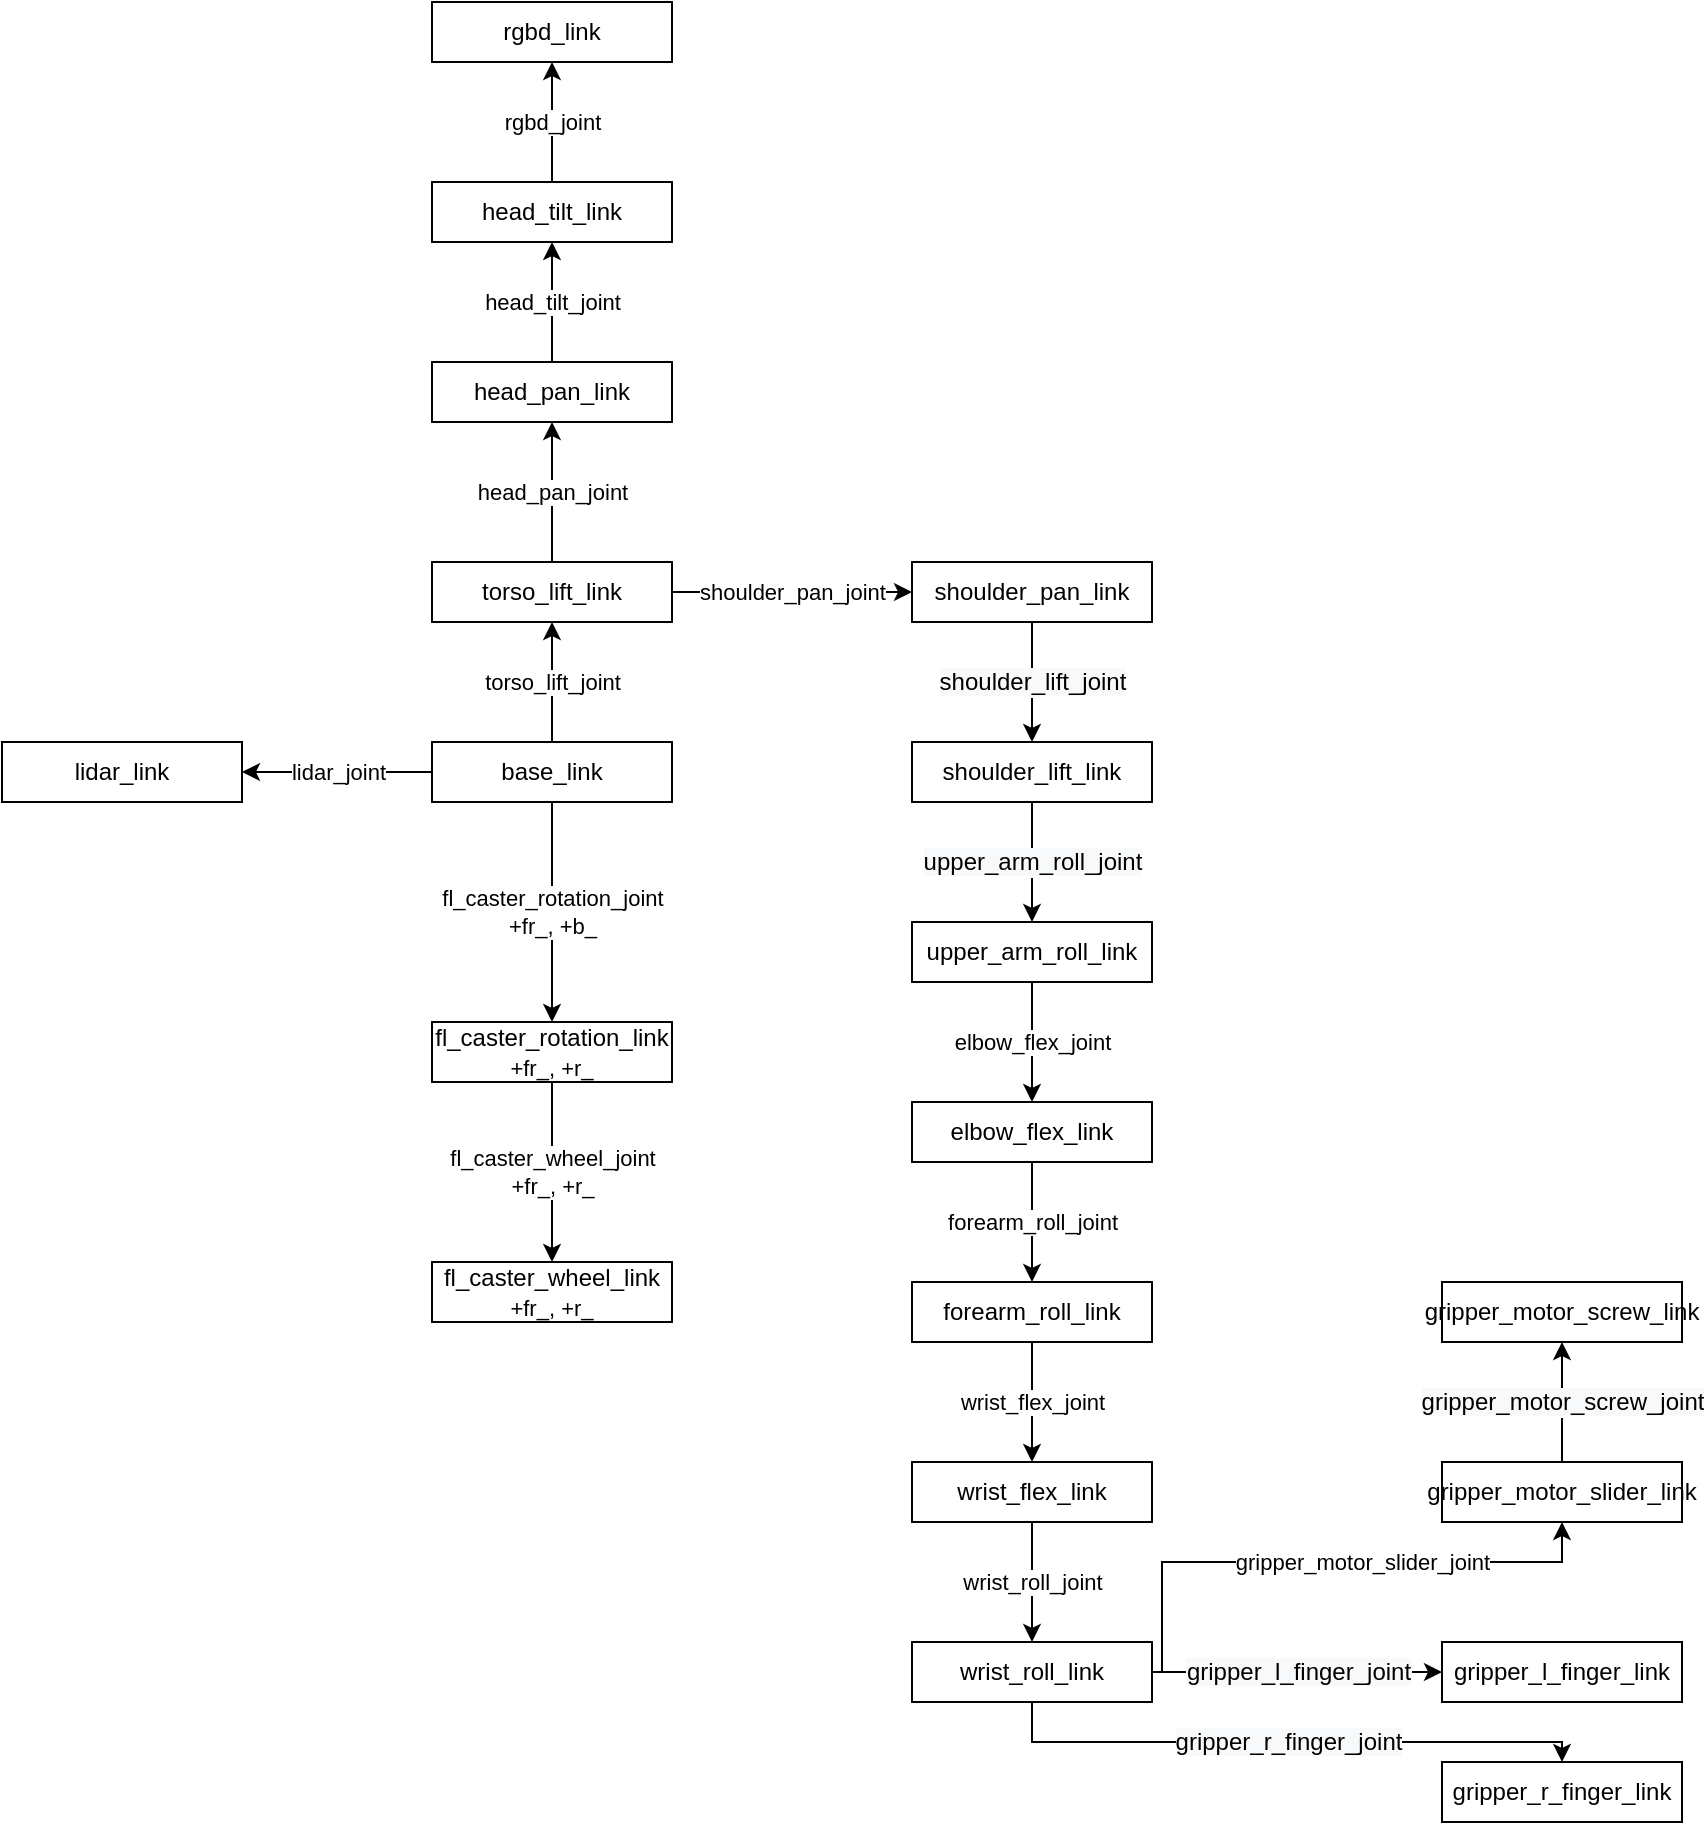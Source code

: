 <mxfile version="14.1.8" type="device"><diagram id="XaCJmowmkIRUuzUl8lDG" name="Page-1"><mxGraphModel dx="2375" dy="2595" grid="1" gridSize="10" guides="1" tooltips="1" connect="1" arrows="1" fold="1" page="1" pageScale="1" pageWidth="850" pageHeight="1100" math="0" shadow="0"><root><mxCell id="0"/><mxCell id="1" parent="0"/><mxCell id="b5R5V3zOFw6U6Ul5AaZz-3" value="fl_caster_rotation_joint&lt;br&gt;+fr_, +b_" style="edgeStyle=orthogonalEdgeStyle;rounded=0;orthogonalLoop=1;jettySize=auto;html=1;" parent="1" source="b5R5V3zOFw6U6Ul5AaZz-1" target="b5R5V3zOFw6U6Ul5AaZz-2" edge="1"><mxGeometry relative="1" as="geometry"/></mxCell><mxCell id="b5R5V3zOFw6U6Ul5AaZz-7" value="torso_lift_joint" style="edgeStyle=orthogonalEdgeStyle;rounded=0;orthogonalLoop=1;jettySize=auto;html=1;" parent="1" source="b5R5V3zOFw6U6Ul5AaZz-1" target="b5R5V3zOFw6U6Ul5AaZz-6" edge="1"><mxGeometry relative="1" as="geometry"/></mxCell><mxCell id="b5R5V3zOFw6U6Ul5AaZz-38" value="lidar_joint" style="edgeStyle=orthogonalEdgeStyle;rounded=0;orthogonalLoop=1;jettySize=auto;html=1;" parent="1" source="b5R5V3zOFw6U6Ul5AaZz-1" target="b5R5V3zOFw6U6Ul5AaZz-36" edge="1"><mxGeometry relative="1" as="geometry"/></mxCell><mxCell id="b5R5V3zOFw6U6Ul5AaZz-1" value="base_link" style="rounded=0;whiteSpace=wrap;html=1;" parent="1" vertex="1"><mxGeometry x="65" y="350" width="120" height="30" as="geometry"/></mxCell><mxCell id="b5R5V3zOFw6U6Ul5AaZz-5" value="fl_caster_wheel_joint&lt;br&gt;+fr_, +r_" style="edgeStyle=orthogonalEdgeStyle;rounded=0;orthogonalLoop=1;jettySize=auto;html=1;" parent="1" source="b5R5V3zOFw6U6Ul5AaZz-2" target="b5R5V3zOFw6U6Ul5AaZz-4" edge="1"><mxGeometry relative="1" as="geometry"/></mxCell><mxCell id="b5R5V3zOFw6U6Ul5AaZz-2" value="fl_caster_rotation_link&lt;br&gt;&lt;span style=&quot;font-size: 11px ; background-color: rgb(255 , 255 , 255)&quot;&gt;+fr_, +r_&lt;/span&gt;" style="rounded=0;whiteSpace=wrap;html=1;" parent="1" vertex="1"><mxGeometry x="65" y="490" width="120" height="30" as="geometry"/></mxCell><mxCell id="b5R5V3zOFw6U6Ul5AaZz-4" value="fl_caster_wheel_link&lt;br&gt;&lt;span style=&quot;font-size: 11px ; background-color: rgb(255 , 255 , 255)&quot;&gt;+fr_, +r_&lt;/span&gt;" style="rounded=0;whiteSpace=wrap;html=1;" parent="1" vertex="1"><mxGeometry x="65" y="610" width="120" height="30" as="geometry"/></mxCell><mxCell id="b5R5V3zOFw6U6Ul5AaZz-9" value="head_pan_joint" style="edgeStyle=orthogonalEdgeStyle;rounded=0;orthogonalLoop=1;jettySize=auto;html=1;" parent="1" source="b5R5V3zOFw6U6Ul5AaZz-6" target="b5R5V3zOFw6U6Ul5AaZz-8" edge="1"><mxGeometry relative="1" as="geometry"/></mxCell><mxCell id="b5R5V3zOFw6U6Ul5AaZz-13" value="shoulder_pan_joint" style="edgeStyle=orthogonalEdgeStyle;rounded=0;orthogonalLoop=1;jettySize=auto;html=1;" parent="1" source="b5R5V3zOFw6U6Ul5AaZz-6" target="b5R5V3zOFw6U6Ul5AaZz-12" edge="1"><mxGeometry relative="1" as="geometry"/></mxCell><mxCell id="b5R5V3zOFw6U6Ul5AaZz-6" value="torso_lift_link" style="rounded=0;whiteSpace=wrap;html=1;" parent="1" vertex="1"><mxGeometry x="65" y="260" width="120" height="30" as="geometry"/></mxCell><mxCell id="b5R5V3zOFw6U6Ul5AaZz-11" value="head_tilt_joint" style="edgeStyle=orthogonalEdgeStyle;rounded=0;orthogonalLoop=1;jettySize=auto;html=1;" parent="1" source="b5R5V3zOFw6U6Ul5AaZz-8" target="b5R5V3zOFw6U6Ul5AaZz-10" edge="1"><mxGeometry relative="1" as="geometry"/></mxCell><mxCell id="b5R5V3zOFw6U6Ul5AaZz-8" value="head_pan_link" style="rounded=0;whiteSpace=wrap;html=1;" parent="1" vertex="1"><mxGeometry x="65" y="160" width="120" height="30" as="geometry"/></mxCell><mxCell id="b5R5V3zOFw6U6Ul5AaZz-35" value="rgbd_joint" style="edgeStyle=orthogonalEdgeStyle;rounded=0;orthogonalLoop=1;jettySize=auto;html=1;" parent="1" source="b5R5V3zOFw6U6Ul5AaZz-10" target="b5R5V3zOFw6U6Ul5AaZz-34" edge="1"><mxGeometry relative="1" as="geometry"/></mxCell><mxCell id="b5R5V3zOFw6U6Ul5AaZz-10" value="head_tilt_link" style="rounded=0;whiteSpace=wrap;html=1;" parent="1" vertex="1"><mxGeometry x="65" y="70" width="120" height="30" as="geometry"/></mxCell><mxCell id="b5R5V3zOFw6U6Ul5AaZz-15" value="&lt;span style=&quot;font-size: 12px ; background-color: rgb(248 , 249 , 250)&quot;&gt;shoulder_lift_joint&lt;/span&gt;" style="edgeStyle=orthogonalEdgeStyle;rounded=0;orthogonalLoop=1;jettySize=auto;html=1;" parent="1" source="b5R5V3zOFw6U6Ul5AaZz-12" target="b5R5V3zOFw6U6Ul5AaZz-14" edge="1"><mxGeometry relative="1" as="geometry"/></mxCell><mxCell id="b5R5V3zOFw6U6Ul5AaZz-12" value="shoulder_pan_link" style="rounded=0;whiteSpace=wrap;html=1;" parent="1" vertex="1"><mxGeometry x="305" y="260" width="120" height="30" as="geometry"/></mxCell><mxCell id="b5R5V3zOFw6U6Ul5AaZz-17" value="&lt;span style=&quot;font-size: 12px ; background-color: rgb(248 , 249 , 250)&quot;&gt;upper_arm_roll_joint&lt;/span&gt;" style="edgeStyle=orthogonalEdgeStyle;rounded=0;orthogonalLoop=1;jettySize=auto;html=1;" parent="1" source="b5R5V3zOFw6U6Ul5AaZz-14" target="b5R5V3zOFw6U6Ul5AaZz-16" edge="1"><mxGeometry relative="1" as="geometry"/></mxCell><mxCell id="b5R5V3zOFw6U6Ul5AaZz-14" value="shoulder_lift_link" style="rounded=0;whiteSpace=wrap;html=1;" parent="1" vertex="1"><mxGeometry x="305" y="350" width="120" height="30" as="geometry"/></mxCell><mxCell id="b5R5V3zOFw6U6Ul5AaZz-19" value="elbow_flex_joint" style="edgeStyle=orthogonalEdgeStyle;rounded=0;orthogonalLoop=1;jettySize=auto;html=1;" parent="1" source="b5R5V3zOFw6U6Ul5AaZz-16" target="b5R5V3zOFw6U6Ul5AaZz-18" edge="1"><mxGeometry relative="1" as="geometry"/></mxCell><mxCell id="b5R5V3zOFw6U6Ul5AaZz-16" value="upper_arm_roll_link" style="rounded=0;whiteSpace=wrap;html=1;" parent="1" vertex="1"><mxGeometry x="305" y="440" width="120" height="30" as="geometry"/></mxCell><mxCell id="b5R5V3zOFw6U6Ul5AaZz-21" value="forearm_roll_joint" style="edgeStyle=orthogonalEdgeStyle;rounded=0;orthogonalLoop=1;jettySize=auto;html=1;" parent="1" source="b5R5V3zOFw6U6Ul5AaZz-18" target="b5R5V3zOFw6U6Ul5AaZz-20" edge="1"><mxGeometry relative="1" as="geometry"/></mxCell><mxCell id="b5R5V3zOFw6U6Ul5AaZz-18" value="elbow_flex_link" style="rounded=0;whiteSpace=wrap;html=1;" parent="1" vertex="1"><mxGeometry x="305" y="530" width="120" height="30" as="geometry"/></mxCell><mxCell id="b5R5V3zOFw6U6Ul5AaZz-23" value="wrist_flex_joint" style="edgeStyle=orthogonalEdgeStyle;rounded=0;orthogonalLoop=1;jettySize=auto;html=1;" parent="1" source="b5R5V3zOFw6U6Ul5AaZz-20" target="b5R5V3zOFw6U6Ul5AaZz-22" edge="1"><mxGeometry relative="1" as="geometry"/></mxCell><mxCell id="b5R5V3zOFw6U6Ul5AaZz-20" value="forearm_roll_link" style="rounded=0;whiteSpace=wrap;html=1;" parent="1" vertex="1"><mxGeometry x="305" y="620" width="120" height="30" as="geometry"/></mxCell><mxCell id="b5R5V3zOFw6U6Ul5AaZz-25" value="wrist_roll_joint" style="edgeStyle=orthogonalEdgeStyle;rounded=0;orthogonalLoop=1;jettySize=auto;html=1;" parent="1" source="b5R5V3zOFw6U6Ul5AaZz-22" target="b5R5V3zOFw6U6Ul5AaZz-24" edge="1"><mxGeometry relative="1" as="geometry"/></mxCell><mxCell id="b5R5V3zOFw6U6Ul5AaZz-22" value="wrist_flex_link" style="rounded=0;whiteSpace=wrap;html=1;" parent="1" vertex="1"><mxGeometry x="305" y="710" width="120" height="30" as="geometry"/></mxCell><mxCell id="b5R5V3zOFw6U6Ul5AaZz-27" value="&lt;span style=&quot;font-size: 12px ; background-color: rgb(248 , 249 , 250)&quot;&gt;gripper_l_finger_joint&lt;/span&gt;" style="edgeStyle=orthogonalEdgeStyle;rounded=0;orthogonalLoop=1;jettySize=auto;html=1;" parent="1" source="b5R5V3zOFw6U6Ul5AaZz-24" target="b5R5V3zOFw6U6Ul5AaZz-26" edge="1"><mxGeometry relative="1" as="geometry"/></mxCell><mxCell id="b5R5V3zOFw6U6Ul5AaZz-29" value="gripper_motor_slider_joint" style="edgeStyle=orthogonalEdgeStyle;rounded=0;orthogonalLoop=1;jettySize=auto;html=1;" parent="1" source="b5R5V3zOFw6U6Ul5AaZz-24" target="b5R5V3zOFw6U6Ul5AaZz-28" edge="1"><mxGeometry x="0.143" relative="1" as="geometry"><Array as="points"><mxPoint x="430" y="815"/><mxPoint x="430" y="760"/><mxPoint x="630" y="760"/></Array><mxPoint as="offset"/></mxGeometry></mxCell><mxCell id="b5R5V3zOFw6U6Ul5AaZz-31" value="&lt;span style=&quot;font-size: 12px ; background-color: rgb(248 , 249 , 250)&quot;&gt;gripper_r_finger_joint&lt;/span&gt;" style="edgeStyle=orthogonalEdgeStyle;rounded=0;orthogonalLoop=1;jettySize=auto;html=1;" parent="1" source="b5R5V3zOFw6U6Ul5AaZz-24" target="b5R5V3zOFw6U6Ul5AaZz-30" edge="1"><mxGeometry relative="1" as="geometry"><Array as="points"><mxPoint x="365" y="850"/><mxPoint x="630" y="850"/></Array></mxGeometry></mxCell><mxCell id="b5R5V3zOFw6U6Ul5AaZz-24" value="wrist_roll_link" style="rounded=0;whiteSpace=wrap;html=1;" parent="1" vertex="1"><mxGeometry x="305" y="800" width="120" height="30" as="geometry"/></mxCell><mxCell id="b5R5V3zOFw6U6Ul5AaZz-26" value="gripper_l_finger_link" style="rounded=0;whiteSpace=wrap;html=1;" parent="1" vertex="1"><mxGeometry x="570" y="800" width="120" height="30" as="geometry"/></mxCell><mxCell id="b5R5V3zOFw6U6Ul5AaZz-33" value="&lt;span style=&quot;font-size: 12px ; background-color: rgb(248 , 249 , 250)&quot;&gt;gripper_motor_screw_joint&lt;/span&gt;" style="edgeStyle=orthogonalEdgeStyle;rounded=0;orthogonalLoop=1;jettySize=auto;html=1;" parent="1" source="b5R5V3zOFw6U6Ul5AaZz-28" target="b5R5V3zOFw6U6Ul5AaZz-32" edge="1"><mxGeometry relative="1" as="geometry"/></mxCell><mxCell id="b5R5V3zOFw6U6Ul5AaZz-28" value="gripper_motor_slider_link" style="rounded=0;whiteSpace=wrap;html=1;" parent="1" vertex="1"><mxGeometry x="570" y="710" width="120" height="30" as="geometry"/></mxCell><mxCell id="b5R5V3zOFw6U6Ul5AaZz-30" value="gripper_r_finger_link" style="rounded=0;whiteSpace=wrap;html=1;" parent="1" vertex="1"><mxGeometry x="570" y="860" width="120" height="30" as="geometry"/></mxCell><mxCell id="b5R5V3zOFw6U6Ul5AaZz-32" value="gripper_motor_screw_link" style="rounded=0;whiteSpace=wrap;html=1;" parent="1" vertex="1"><mxGeometry x="570" y="620" width="120" height="30" as="geometry"/></mxCell><mxCell id="b5R5V3zOFw6U6Ul5AaZz-34" value="rgbd_link" style="rounded=0;whiteSpace=wrap;html=1;" parent="1" vertex="1"><mxGeometry x="65" y="-20" width="120" height="30" as="geometry"/></mxCell><mxCell id="b5R5V3zOFw6U6Ul5AaZz-36" value="lidar_link" style="rounded=0;whiteSpace=wrap;html=1;" parent="1" vertex="1"><mxGeometry x="-150" y="350" width="120" height="30" as="geometry"/></mxCell></root></mxGraphModel></diagram></mxfile>